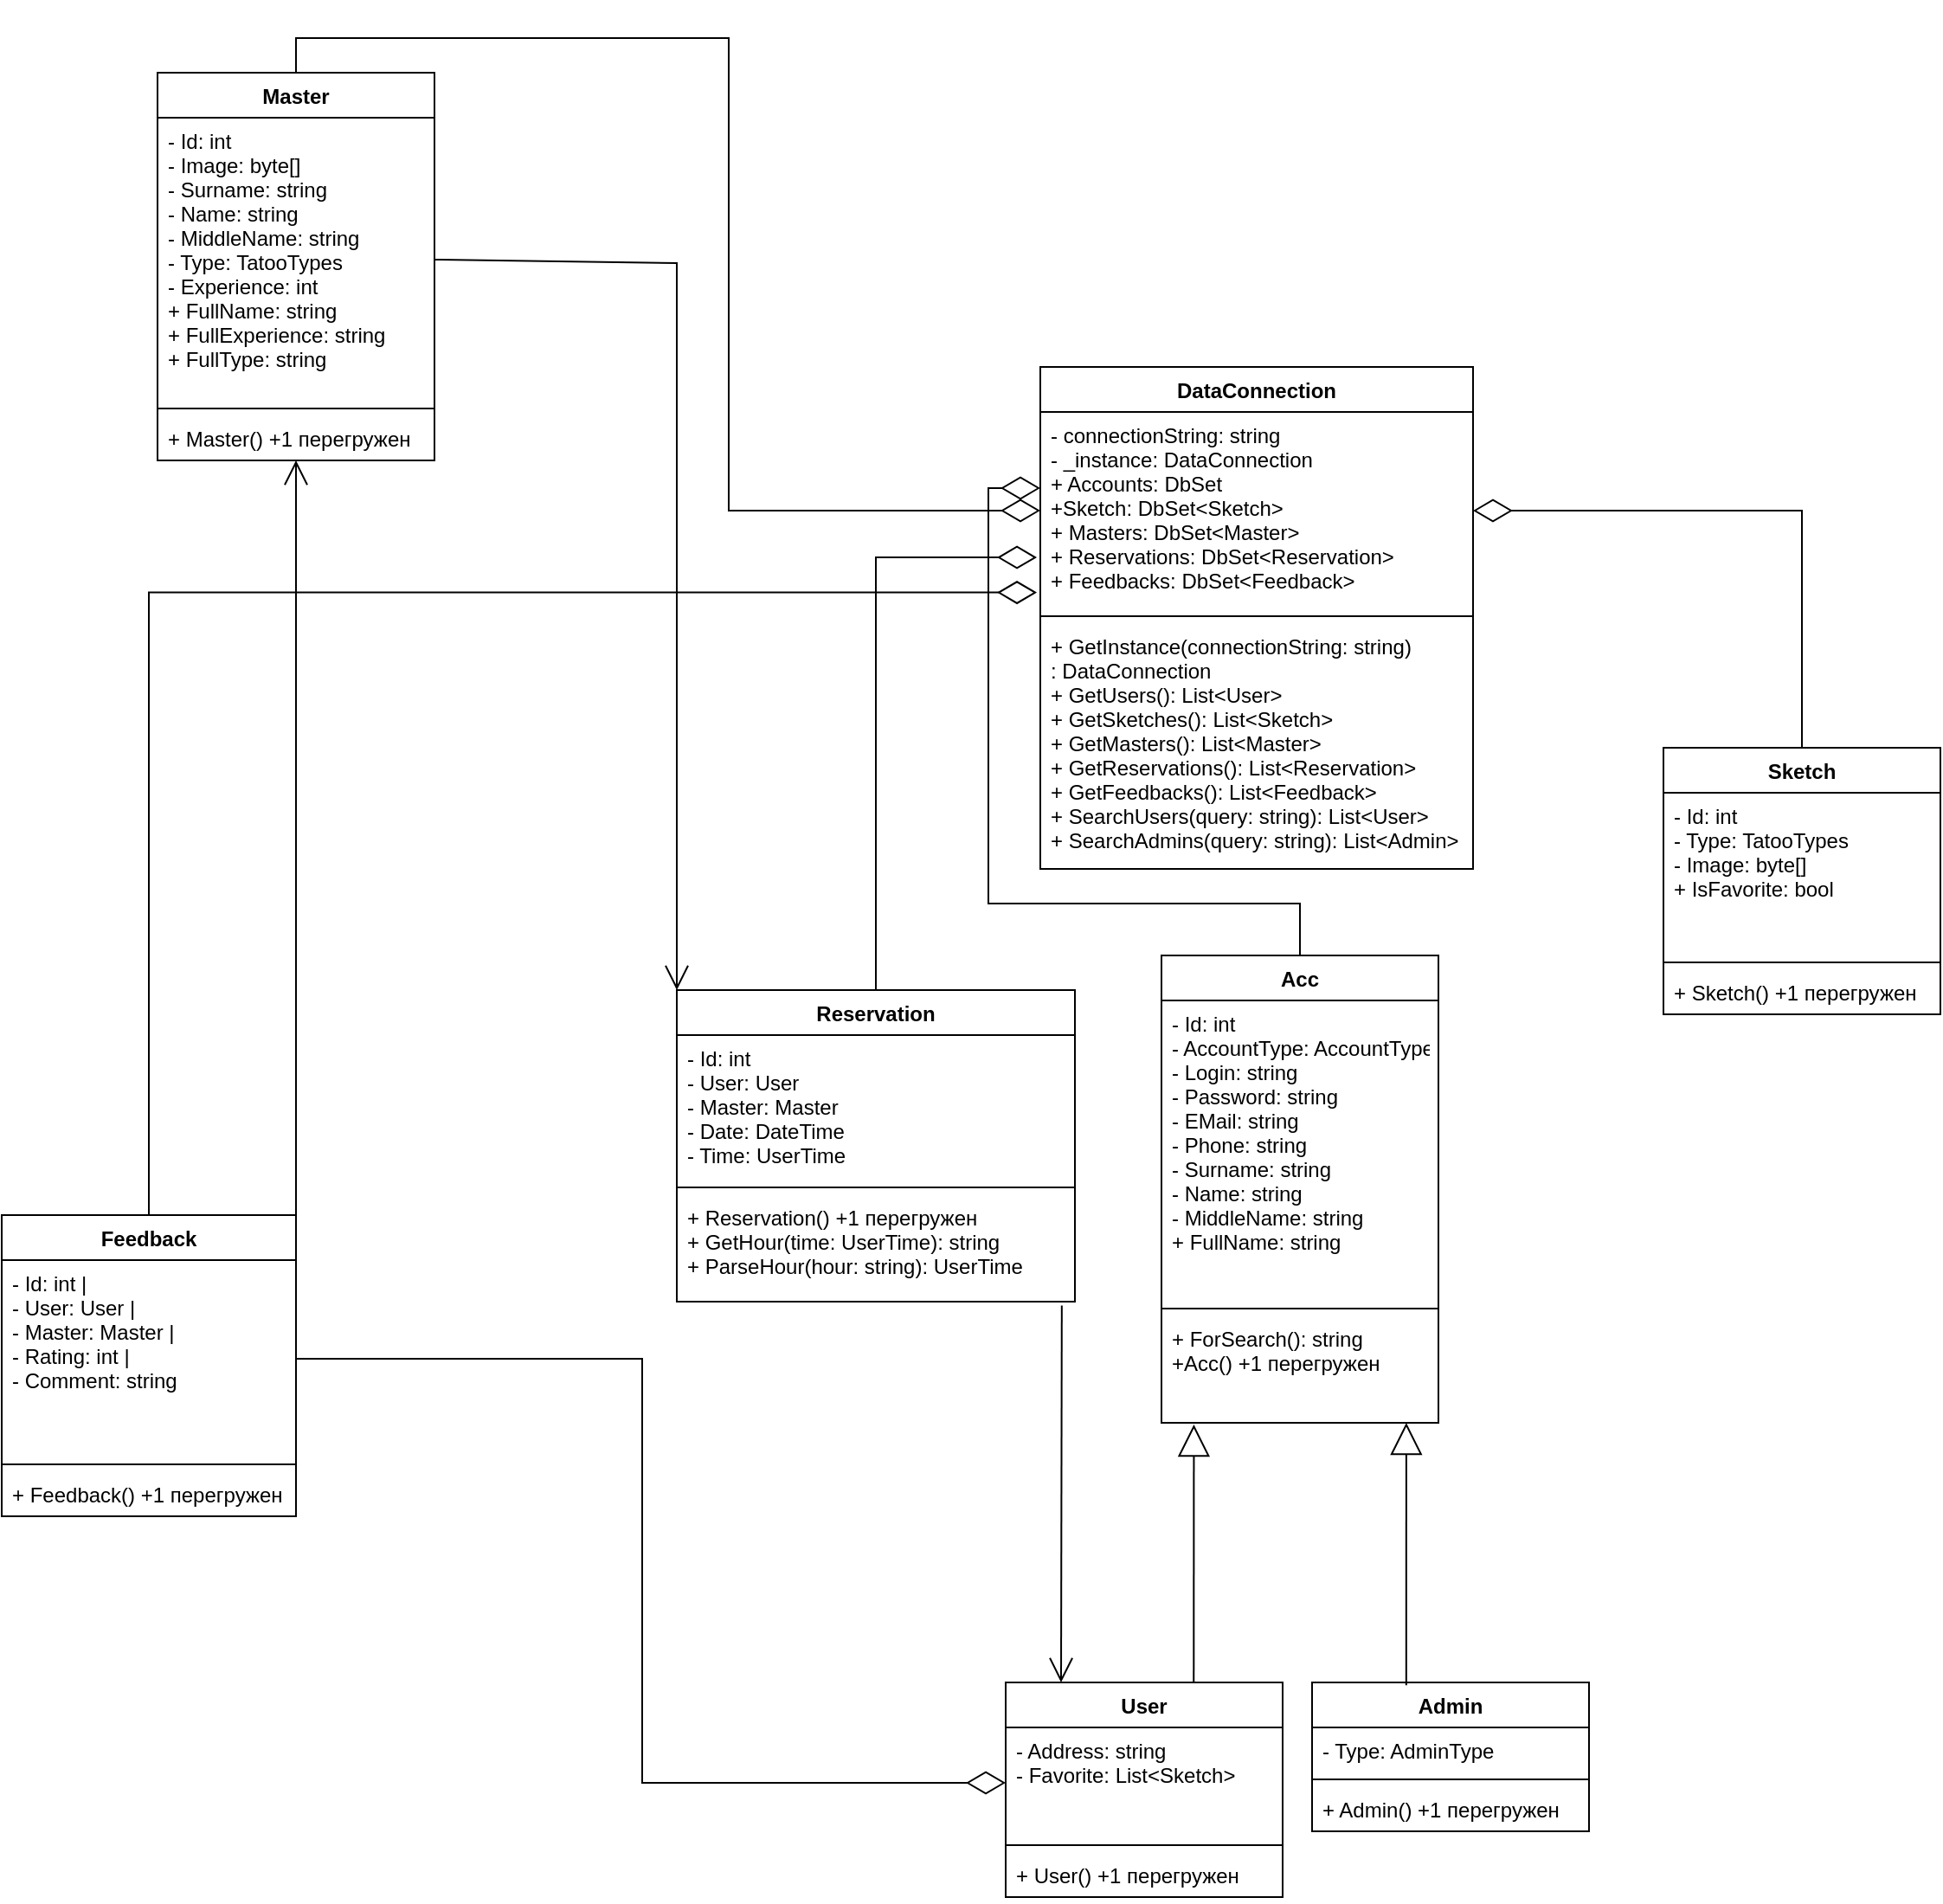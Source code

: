 <mxfile version="20.8.23" type="device" pages="2"><diagram id="C5RBs43oDa-KdzZeNtuy" name="Page-1"><mxGraphModel dx="2472" dy="1098" grid="1" gridSize="10" guides="1" tooltips="1" connect="1" arrows="1" fold="1" page="1" pageScale="1" pageWidth="827" pageHeight="1169" math="0" shadow="0"><root><mxCell id="WIyWlLk6GJQsqaUBKTNV-0"/><mxCell id="WIyWlLk6GJQsqaUBKTNV-1" parent="WIyWlLk6GJQsqaUBKTNV-0"/><mxCell id="MC3SOzoT4DRSixCEslD2-1" value="DataConnection" style="swimlane;fontStyle=1;align=center;verticalAlign=top;childLayout=stackLayout;horizontal=1;startSize=26;horizontalStack=0;resizeParent=1;resizeParentMax=0;resizeLast=0;collapsible=1;marginBottom=0;" vertex="1" parent="WIyWlLk6GJQsqaUBKTNV-1"><mxGeometry x="670" y="340" width="250" height="290" as="geometry"/></mxCell><mxCell id="MC3SOzoT4DRSixCEslD2-2" value=" - connectionString: string&#10;- _instance: DataConnection &#10;+ Accounts: DbSet&#10;+Sketch: DbSet&lt;Sketch&gt;&#10; + Masters: DbSet&lt;Master&gt;&#10;+ Reservations: DbSet&lt;Reservation&gt; &#10;+ Feedbacks: DbSet&lt;Feedback&gt; " style="text;strokeColor=none;fillColor=none;align=left;verticalAlign=top;spacingLeft=4;spacingRight=4;overflow=hidden;rotatable=0;points=[[0,0.5],[1,0.5]];portConstraint=eastwest;" vertex="1" parent="MC3SOzoT4DRSixCEslD2-1"><mxGeometry y="26" width="250" height="114" as="geometry"/></mxCell><mxCell id="MC3SOzoT4DRSixCEslD2-3" value="" style="line;strokeWidth=1;fillColor=none;align=left;verticalAlign=middle;spacingTop=-1;spacingLeft=3;spacingRight=3;rotatable=0;labelPosition=right;points=[];portConstraint=eastwest;strokeColor=inherit;" vertex="1" parent="MC3SOzoT4DRSixCEslD2-1"><mxGeometry y="140" width="250" height="8" as="geometry"/></mxCell><mxCell id="MC3SOzoT4DRSixCEslD2-4" value="+ GetInstance(connectionString: string)&#10;: DataConnection &#10;+ GetUsers(): List&lt;User&gt; &#10;+ GetSketches(): List&lt;Sketch&gt; &#10;+ GetMasters(): List&lt;Master&gt; &#10;+ GetReservations(): List&lt;Reservation&gt;&#10;+ GetFeedbacks(): List&lt;Feedback&gt;&#10;+ SearchUsers(query: string): List&lt;User&gt;&#10;+ SearchAdmins(query: string): List&lt;Admin&gt; " style="text;strokeColor=none;fillColor=none;align=left;verticalAlign=top;spacingLeft=4;spacingRight=4;overflow=hidden;rotatable=0;points=[[0,0.5],[1,0.5]];portConstraint=eastwest;" vertex="1" parent="MC3SOzoT4DRSixCEslD2-1"><mxGeometry y="148" width="250" height="142" as="geometry"/></mxCell><mxCell id="6Q3_wb4uWhZ42XiI83EG-4" value="Reservation" style="swimlane;fontStyle=1;align=center;verticalAlign=top;childLayout=stackLayout;horizontal=1;startSize=26;horizontalStack=0;resizeParent=1;resizeParentMax=0;resizeLast=0;collapsible=1;marginBottom=0;" vertex="1" parent="WIyWlLk6GJQsqaUBKTNV-1"><mxGeometry x="460" y="700" width="230" height="180" as="geometry"/></mxCell><mxCell id="6Q3_wb4uWhZ42XiI83EG-5" value="- Id: int &#10;- User: User &#10;- Master: Master &#10;- Date: DateTime &#10;- Time: UserTime" style="text;strokeColor=none;fillColor=none;align=left;verticalAlign=top;spacingLeft=4;spacingRight=4;overflow=hidden;rotatable=0;points=[[0,0.5],[1,0.5]];portConstraint=eastwest;" vertex="1" parent="6Q3_wb4uWhZ42XiI83EG-4"><mxGeometry y="26" width="230" height="84" as="geometry"/></mxCell><mxCell id="6Q3_wb4uWhZ42XiI83EG-6" value="" style="line;strokeWidth=1;fillColor=none;align=left;verticalAlign=middle;spacingTop=-1;spacingLeft=3;spacingRight=3;rotatable=0;labelPosition=right;points=[];portConstraint=eastwest;strokeColor=inherit;" vertex="1" parent="6Q3_wb4uWhZ42XiI83EG-4"><mxGeometry y="110" width="230" height="8" as="geometry"/></mxCell><mxCell id="6Q3_wb4uWhZ42XiI83EG-7" value="+ Reservation() +1 перегружен&#10;+ GetHour(time: UserTime): string &#10;+ ParseHour(hour: string): UserTime " style="text;strokeColor=none;fillColor=none;align=left;verticalAlign=top;spacingLeft=4;spacingRight=4;overflow=hidden;rotatable=0;points=[[0,0.5],[1,0.5]];portConstraint=eastwest;" vertex="1" parent="6Q3_wb4uWhZ42XiI83EG-4"><mxGeometry y="118" width="230" height="62" as="geometry"/></mxCell><mxCell id="6Q3_wb4uWhZ42XiI83EG-8" value="Feedback" style="swimlane;fontStyle=1;align=center;verticalAlign=top;childLayout=stackLayout;horizontal=1;startSize=26;horizontalStack=0;resizeParent=1;resizeParentMax=0;resizeLast=0;collapsible=1;marginBottom=0;" vertex="1" parent="WIyWlLk6GJQsqaUBKTNV-1"><mxGeometry x="70" y="830" width="170" height="174" as="geometry"/></mxCell><mxCell id="6Q3_wb4uWhZ42XiI83EG-9" value="- Id: int             |&#10;- User: User          |&#10;- Master: Master      |&#10;- Rating: int         |&#10;- Comment: string " style="text;strokeColor=none;fillColor=none;align=left;verticalAlign=top;spacingLeft=4;spacingRight=4;overflow=hidden;rotatable=0;points=[[0,0.5],[1,0.5]];portConstraint=eastwest;" vertex="1" parent="6Q3_wb4uWhZ42XiI83EG-8"><mxGeometry y="26" width="170" height="114" as="geometry"/></mxCell><mxCell id="6Q3_wb4uWhZ42XiI83EG-10" value="" style="line;strokeWidth=1;fillColor=none;align=left;verticalAlign=middle;spacingTop=-1;spacingLeft=3;spacingRight=3;rotatable=0;labelPosition=right;points=[];portConstraint=eastwest;strokeColor=inherit;" vertex="1" parent="6Q3_wb4uWhZ42XiI83EG-8"><mxGeometry y="140" width="170" height="8" as="geometry"/></mxCell><mxCell id="6Q3_wb4uWhZ42XiI83EG-11" value="+ Feedback() +1 перегружен" style="text;strokeColor=none;fillColor=none;align=left;verticalAlign=top;spacingLeft=4;spacingRight=4;overflow=hidden;rotatable=0;points=[[0,0.5],[1,0.5]];portConstraint=eastwest;" vertex="1" parent="6Q3_wb4uWhZ42XiI83EG-8"><mxGeometry y="148" width="170" height="26" as="geometry"/></mxCell><mxCell id="6Q3_wb4uWhZ42XiI83EG-15" value="Master" style="swimlane;fontStyle=1;align=center;verticalAlign=top;childLayout=stackLayout;horizontal=1;startSize=26;horizontalStack=0;resizeParent=1;resizeParentMax=0;resizeLast=0;collapsible=1;marginBottom=0;" vertex="1" parent="WIyWlLk6GJQsqaUBKTNV-1"><mxGeometry x="160" y="170" width="160" height="224" as="geometry"/></mxCell><mxCell id="6Q3_wb4uWhZ42XiI83EG-16" value="- Id: int &#10;- Image: byte[] &#10;- Surname: string &#10;- Name: string &#10;- MiddleName: string &#10;- Type: TatooTypes &#10;- Experience: int&#10;+ FullName: string &#10;+ FullExperience: string&#10;+ FullType: string&#10;" style="text;strokeColor=none;fillColor=none;align=left;verticalAlign=top;spacingLeft=4;spacingRight=4;overflow=hidden;rotatable=0;points=[[0,0.5],[1,0.5]];portConstraint=eastwest;" vertex="1" parent="6Q3_wb4uWhZ42XiI83EG-15"><mxGeometry y="26" width="160" height="164" as="geometry"/></mxCell><mxCell id="6Q3_wb4uWhZ42XiI83EG-17" value="" style="line;strokeWidth=1;fillColor=none;align=left;verticalAlign=middle;spacingTop=-1;spacingLeft=3;spacingRight=3;rotatable=0;labelPosition=right;points=[];portConstraint=eastwest;strokeColor=inherit;" vertex="1" parent="6Q3_wb4uWhZ42XiI83EG-15"><mxGeometry y="190" width="160" height="8" as="geometry"/></mxCell><mxCell id="6Q3_wb4uWhZ42XiI83EG-18" value="+ Master() +1 перегружен" style="text;strokeColor=none;fillColor=none;align=left;verticalAlign=top;spacingLeft=4;spacingRight=4;overflow=hidden;rotatable=0;points=[[0,0.5],[1,0.5]];portConstraint=eastwest;" vertex="1" parent="6Q3_wb4uWhZ42XiI83EG-15"><mxGeometry y="198" width="160" height="26" as="geometry"/></mxCell><mxCell id="6Q3_wb4uWhZ42XiI83EG-19" value="Sketch" style="swimlane;fontStyle=1;align=center;verticalAlign=top;childLayout=stackLayout;horizontal=1;startSize=26;horizontalStack=0;resizeParent=1;resizeParentMax=0;resizeLast=0;collapsible=1;marginBottom=0;" vertex="1" parent="WIyWlLk6GJQsqaUBKTNV-1"><mxGeometry x="1030" y="560" width="160" height="154" as="geometry"/></mxCell><mxCell id="6Q3_wb4uWhZ42XiI83EG-20" value="- Id: int &#10;- Type: TatooTypes&#10;- Image: byte[]&#10;+ IsFavorite: bool" style="text;strokeColor=none;fillColor=none;align=left;verticalAlign=top;spacingLeft=4;spacingRight=4;overflow=hidden;rotatable=0;points=[[0,0.5],[1,0.5]];portConstraint=eastwest;" vertex="1" parent="6Q3_wb4uWhZ42XiI83EG-19"><mxGeometry y="26" width="160" height="94" as="geometry"/></mxCell><mxCell id="6Q3_wb4uWhZ42XiI83EG-21" value="" style="line;strokeWidth=1;fillColor=none;align=left;verticalAlign=middle;spacingTop=-1;spacingLeft=3;spacingRight=3;rotatable=0;labelPosition=right;points=[];portConstraint=eastwest;strokeColor=inherit;" vertex="1" parent="6Q3_wb4uWhZ42XiI83EG-19"><mxGeometry y="120" width="160" height="8" as="geometry"/></mxCell><mxCell id="6Q3_wb4uWhZ42XiI83EG-22" value="+ Sketch() +1 перегружен" style="text;strokeColor=none;fillColor=none;align=left;verticalAlign=top;spacingLeft=4;spacingRight=4;overflow=hidden;rotatable=0;points=[[0,0.5],[1,0.5]];portConstraint=eastwest;" vertex="1" parent="6Q3_wb4uWhZ42XiI83EG-19"><mxGeometry y="128" width="160" height="26" as="geometry"/></mxCell><mxCell id="6Q3_wb4uWhZ42XiI83EG-23" value="Acc" style="swimlane;fontStyle=1;align=center;verticalAlign=top;childLayout=stackLayout;horizontal=1;startSize=26;horizontalStack=0;resizeParent=1;resizeParentMax=0;resizeLast=0;collapsible=1;marginBottom=0;" vertex="1" parent="WIyWlLk6GJQsqaUBKTNV-1"><mxGeometry x="740" y="680" width="160" height="270" as="geometry"/></mxCell><mxCell id="6Q3_wb4uWhZ42XiI83EG-24" value="- Id: int &#10;- AccountType: AccountType &#10;- Login: string &#10;- Password: string &#10;- EMail: string &#10;- Phone: string &#10;- Surname: string &#10;- Name: string &#10;- MiddleName: string&#10;+ FullName: string" style="text;strokeColor=none;fillColor=none;align=left;verticalAlign=top;spacingLeft=4;spacingRight=4;overflow=hidden;rotatable=0;points=[[0,0.5],[1,0.5]];portConstraint=eastwest;" vertex="1" parent="6Q3_wb4uWhZ42XiI83EG-23"><mxGeometry y="26" width="160" height="174" as="geometry"/></mxCell><mxCell id="6Q3_wb4uWhZ42XiI83EG-25" value="" style="line;strokeWidth=1;fillColor=none;align=left;verticalAlign=middle;spacingTop=-1;spacingLeft=3;spacingRight=3;rotatable=0;labelPosition=right;points=[];portConstraint=eastwest;strokeColor=inherit;" vertex="1" parent="6Q3_wb4uWhZ42XiI83EG-23"><mxGeometry y="200" width="160" height="8" as="geometry"/></mxCell><mxCell id="6Q3_wb4uWhZ42XiI83EG-26" value="+ ForSearch(): string&#10;+Acc() +1 перегружен" style="text;strokeColor=none;fillColor=none;align=left;verticalAlign=top;spacingLeft=4;spacingRight=4;overflow=hidden;rotatable=0;points=[[0,0.5],[1,0.5]];portConstraint=eastwest;" vertex="1" parent="6Q3_wb4uWhZ42XiI83EG-23"><mxGeometry y="208" width="160" height="62" as="geometry"/></mxCell><mxCell id="6Q3_wb4uWhZ42XiI83EG-27" value="User" style="swimlane;fontStyle=1;align=center;verticalAlign=top;childLayout=stackLayout;horizontal=1;startSize=26;horizontalStack=0;resizeParent=1;resizeParentMax=0;resizeLast=0;collapsible=1;marginBottom=0;" vertex="1" parent="WIyWlLk6GJQsqaUBKTNV-1"><mxGeometry x="650" y="1100" width="160" height="124" as="geometry"/></mxCell><mxCell id="6Q3_wb4uWhZ42XiI83EG-28" value="- Address: string &#10;- Favorite: List&lt;Sketch&gt;" style="text;strokeColor=none;fillColor=none;align=left;verticalAlign=top;spacingLeft=4;spacingRight=4;overflow=hidden;rotatable=0;points=[[0,0.5],[1,0.5]];portConstraint=eastwest;" vertex="1" parent="6Q3_wb4uWhZ42XiI83EG-27"><mxGeometry y="26" width="160" height="64" as="geometry"/></mxCell><mxCell id="6Q3_wb4uWhZ42XiI83EG-29" value="" style="line;strokeWidth=1;fillColor=none;align=left;verticalAlign=middle;spacingTop=-1;spacingLeft=3;spacingRight=3;rotatable=0;labelPosition=right;points=[];portConstraint=eastwest;strokeColor=inherit;" vertex="1" parent="6Q3_wb4uWhZ42XiI83EG-27"><mxGeometry y="90" width="160" height="8" as="geometry"/></mxCell><mxCell id="6Q3_wb4uWhZ42XiI83EG-30" value="+ User() +1 перегружен" style="text;strokeColor=none;fillColor=none;align=left;verticalAlign=top;spacingLeft=4;spacingRight=4;overflow=hidden;rotatable=0;points=[[0,0.5],[1,0.5]];portConstraint=eastwest;" vertex="1" parent="6Q3_wb4uWhZ42XiI83EG-27"><mxGeometry y="98" width="160" height="26" as="geometry"/></mxCell><mxCell id="6Q3_wb4uWhZ42XiI83EG-31" value="Admin" style="swimlane;fontStyle=1;align=center;verticalAlign=top;childLayout=stackLayout;horizontal=1;startSize=26;horizontalStack=0;resizeParent=1;resizeParentMax=0;resizeLast=0;collapsible=1;marginBottom=0;" vertex="1" parent="WIyWlLk6GJQsqaUBKTNV-1"><mxGeometry x="827" y="1100" width="160" height="86" as="geometry"/></mxCell><mxCell id="6Q3_wb4uWhZ42XiI83EG-32" value=" - Type: AdminType " style="text;strokeColor=none;fillColor=none;align=left;verticalAlign=top;spacingLeft=4;spacingRight=4;overflow=hidden;rotatable=0;points=[[0,0.5],[1,0.5]];portConstraint=eastwest;" vertex="1" parent="6Q3_wb4uWhZ42XiI83EG-31"><mxGeometry y="26" width="160" height="26" as="geometry"/></mxCell><mxCell id="6Q3_wb4uWhZ42XiI83EG-33" value="" style="line;strokeWidth=1;fillColor=none;align=left;verticalAlign=middle;spacingTop=-1;spacingLeft=3;spacingRight=3;rotatable=0;labelPosition=right;points=[];portConstraint=eastwest;strokeColor=inherit;" vertex="1" parent="6Q3_wb4uWhZ42XiI83EG-31"><mxGeometry y="52" width="160" height="8" as="geometry"/></mxCell><mxCell id="6Q3_wb4uWhZ42XiI83EG-34" value="+ Admin() +1 перегружен" style="text;strokeColor=none;fillColor=none;align=left;verticalAlign=top;spacingLeft=4;spacingRight=4;overflow=hidden;rotatable=0;points=[[0,0.5],[1,0.5]];portConstraint=eastwest;" vertex="1" parent="6Q3_wb4uWhZ42XiI83EG-31"><mxGeometry y="60" width="160" height="26" as="geometry"/></mxCell><mxCell id="6Q3_wb4uWhZ42XiI83EG-38" value="" style="endArrow=block;endSize=16;endFill=0;html=1;rounded=0;exitX=0.679;exitY=-0.003;exitDx=0;exitDy=0;exitPerimeter=0;entryX=0.117;entryY=1.016;entryDx=0;entryDy=0;entryPerimeter=0;" edge="1" parent="WIyWlLk6GJQsqaUBKTNV-1" source="6Q3_wb4uWhZ42XiI83EG-27" target="6Q3_wb4uWhZ42XiI83EG-26"><mxGeometry width="160" relative="1" as="geometry"><mxPoint x="209" y="770" as="sourcePoint"/><mxPoint x="760" y="960" as="targetPoint"/></mxGeometry></mxCell><mxCell id="6Q3_wb4uWhZ42XiI83EG-39" value="" style="endArrow=block;endSize=16;endFill=0;html=1;rounded=0;exitX=0.34;exitY=0.019;exitDx=0;exitDy=0;entryX=0.884;entryY=1;entryDx=0;entryDy=0;exitPerimeter=0;entryPerimeter=0;" edge="1" parent="WIyWlLk6GJQsqaUBKTNV-1" source="6Q3_wb4uWhZ42XiI83EG-31" target="6Q3_wb4uWhZ42XiI83EG-26"><mxGeometry width="160" relative="1" as="geometry"><mxPoint x="529" y="1000" as="sourcePoint"/><mxPoint x="609" y="899" as="targetPoint"/></mxGeometry></mxCell><mxCell id="6Q3_wb4uWhZ42XiI83EG-40" value="" style="endArrow=open;endFill=1;endSize=12;html=1;rounded=0;exitX=1;exitY=0.5;exitDx=0;exitDy=0;entryX=0;entryY=0;entryDx=0;entryDy=0;" edge="1" parent="WIyWlLk6GJQsqaUBKTNV-1" source="6Q3_wb4uWhZ42XiI83EG-16" target="6Q3_wb4uWhZ42XiI83EG-4"><mxGeometry width="160" relative="1" as="geometry"><mxPoint x="460" y="480" as="sourcePoint"/><mxPoint x="410" y="710" as="targetPoint"/><Array as="points"><mxPoint x="460" y="280"/></Array></mxGeometry></mxCell><mxCell id="6Q3_wb4uWhZ42XiI83EG-41" value="" style="endArrow=open;endFill=1;endSize=12;html=1;rounded=0;exitX=0.967;exitY=1.036;exitDx=0;exitDy=0;exitPerimeter=0;" edge="1" parent="WIyWlLk6GJQsqaUBKTNV-1" source="6Q3_wb4uWhZ42XiI83EG-7"><mxGeometry width="160" relative="1" as="geometry"><mxPoint x="580" y="420" as="sourcePoint"/><mxPoint x="682" y="1100" as="targetPoint"/></mxGeometry></mxCell><mxCell id="6Q3_wb4uWhZ42XiI83EG-44" value="" style="endArrow=open;endFill=1;endSize=12;html=1;rounded=0;exitX=1;exitY=0;exitDx=0;exitDy=0;" edge="1" parent="WIyWlLk6GJQsqaUBKTNV-1" source="6Q3_wb4uWhZ42XiI83EG-8" target="6Q3_wb4uWhZ42XiI83EG-18"><mxGeometry width="160" relative="1" as="geometry"><mxPoint x="460" y="710" as="sourcePoint"/><mxPoint x="410" y="340" as="targetPoint"/></mxGeometry></mxCell><mxCell id="M3Xp6Tz5kuMCIfI95VH9-0" style="edgeStyle=orthogonalEdgeStyle;rounded=0;orthogonalLoop=1;jettySize=auto;html=1;fontFamily=Helvetica;fontSize=12;fontColor=default;endArrow=diamondThin;endFill=0;endSize=20;exitX=0.5;exitY=0;exitDx=0;exitDy=0;entryX=1;entryY=0.5;entryDx=0;entryDy=0;" edge="1" parent="WIyWlLk6GJQsqaUBKTNV-1" source="6Q3_wb4uWhZ42XiI83EG-19" target="MC3SOzoT4DRSixCEslD2-2"><mxGeometry relative="1" as="geometry"><mxPoint x="1150" y="850" as="sourcePoint"/><mxPoint x="1420" y="330" as="targetPoint"/></mxGeometry></mxCell><mxCell id="M3Xp6Tz5kuMCIfI95VH9-1" style="edgeStyle=orthogonalEdgeStyle;rounded=0;orthogonalLoop=1;jettySize=auto;html=1;entryX=0;entryY=0.386;entryDx=0;entryDy=0;fontFamily=Helvetica;fontSize=12;fontColor=default;endArrow=diamondThin;endFill=0;endSize=20;entryPerimeter=0;exitX=0.5;exitY=0;exitDx=0;exitDy=0;" edge="1" parent="WIyWlLk6GJQsqaUBKTNV-1" source="6Q3_wb4uWhZ42XiI83EG-23" target="MC3SOzoT4DRSixCEslD2-2"><mxGeometry relative="1" as="geometry"><mxPoint x="1160" y="860" as="sourcePoint"/><mxPoint x="1240" y="786" as="targetPoint"/><Array as="points"><mxPoint x="820" y="650"/><mxPoint x="640" y="650"/><mxPoint x="640" y="410"/></Array></mxGeometry></mxCell><mxCell id="M3Xp6Tz5kuMCIfI95VH9-2" style="edgeStyle=orthogonalEdgeStyle;rounded=0;orthogonalLoop=1;jettySize=auto;html=1;entryX=-0.008;entryY=0.737;entryDx=0;entryDy=0;fontFamily=Helvetica;fontSize=12;fontColor=default;endArrow=diamondThin;endFill=0;endSize=20;entryPerimeter=0;exitX=0.5;exitY=0;exitDx=0;exitDy=0;" edge="1" parent="WIyWlLk6GJQsqaUBKTNV-1" source="6Q3_wb4uWhZ42XiI83EG-4" target="MC3SOzoT4DRSixCEslD2-2"><mxGeometry relative="1" as="geometry"><mxPoint x="1170" y="870" as="sourcePoint"/><mxPoint x="1250" y="796" as="targetPoint"/></mxGeometry></mxCell><mxCell id="M3Xp6Tz5kuMCIfI95VH9-3" style="edgeStyle=orthogonalEdgeStyle;rounded=0;orthogonalLoop=1;jettySize=auto;html=1;entryX=0;entryY=0.5;entryDx=0;entryDy=0;fontFamily=Helvetica;fontSize=12;fontColor=default;endArrow=diamondThin;endFill=0;endSize=20;exitX=0.5;exitY=0;exitDx=0;exitDy=0;" edge="1" parent="WIyWlLk6GJQsqaUBKTNV-1" source="6Q3_wb4uWhZ42XiI83EG-15" target="MC3SOzoT4DRSixCEslD2-2"><mxGeometry relative="1" as="geometry"><mxPoint x="1180" y="880" as="sourcePoint"/><mxPoint x="1260" y="806" as="targetPoint"/></mxGeometry></mxCell><mxCell id="M3Xp6Tz5kuMCIfI95VH9-4" style="edgeStyle=orthogonalEdgeStyle;rounded=0;orthogonalLoop=1;jettySize=auto;html=1;entryX=-0.008;entryY=0.915;entryDx=0;entryDy=0;fontFamily=Helvetica;fontSize=12;fontColor=default;endArrow=diamondThin;endFill=0;endSize=20;entryPerimeter=0;exitX=0.5;exitY=0;exitDx=0;exitDy=0;" edge="1" parent="WIyWlLk6GJQsqaUBKTNV-1" source="6Q3_wb4uWhZ42XiI83EG-8" target="MC3SOzoT4DRSixCEslD2-2"><mxGeometry relative="1" as="geometry"><mxPoint x="1190" y="890" as="sourcePoint"/><mxPoint x="1270" y="816" as="targetPoint"/></mxGeometry></mxCell><mxCell id="M3Xp6Tz5kuMCIfI95VH9-5" style="edgeStyle=orthogonalEdgeStyle;rounded=0;orthogonalLoop=1;jettySize=auto;html=1;entryX=0;entryY=0.5;entryDx=0;entryDy=0;fontFamily=Helvetica;fontSize=12;fontColor=default;endArrow=diamondThin;endFill=0;endSize=20;exitX=1;exitY=0.5;exitDx=0;exitDy=0;" edge="1" parent="WIyWlLk6GJQsqaUBKTNV-1" source="6Q3_wb4uWhZ42XiI83EG-9" target="6Q3_wb4uWhZ42XiI83EG-28"><mxGeometry relative="1" as="geometry"><mxPoint x="1200" y="900" as="sourcePoint"/><mxPoint x="1280" y="826" as="targetPoint"/></mxGeometry></mxCell></root></mxGraphModel></diagram><diagram id="PvM4wkh8YhUi_Z-aZI32" name="Страница 4"><mxGraphModel dx="1648" dy="732" grid="1" gridSize="10" guides="1" tooltips="1" connect="1" arrows="1" fold="1" page="1" pageScale="1" pageWidth="827" pageHeight="1169" math="0" shadow="0"><root><mxCell id="0"/><mxCell id="1" parent="0"/><mxCell id="zFrp79yUaDvX8r8P3EsQ-1" value="Клиент" style="shape=umlActor;verticalLabelPosition=bottom;verticalAlign=top;html=1;outlineConnect=0;" vertex="1" parent="1"><mxGeometry x="710" y="700" width="30" height="60" as="geometry"/></mxCell><mxCell id="zFrp79yUaDvX8r8P3EsQ-6" value="Просмотр портфолио мастеров" style="ellipse;whiteSpace=wrap;html=1;" vertex="1" parent="1"><mxGeometry x="670" y="450" width="110" height="60" as="geometry"/></mxCell><mxCell id="zFrp79yUaDvX8r8P3EsQ-7" value="" style="endArrow=none;html=1;rounded=0;entryX=0.5;entryY=1;entryDx=0;entryDy=0;" edge="1" parent="1" target="zFrp79yUaDvX8r8P3EsQ-6"><mxGeometry width="50" height="50" relative="1" as="geometry"><mxPoint x="730" y="590" as="sourcePoint"/><mxPoint x="770" y="490" as="targetPoint"/></mxGeometry></mxCell><mxCell id="zFrp79yUaDvX8r8P3EsQ-9" value="Просмотр эскизов" style="ellipse;whiteSpace=wrap;html=1;" vertex="1" parent="1"><mxGeometry x="920" y="510" width="110" height="60" as="geometry"/></mxCell><mxCell id="zFrp79yUaDvX8r8P3EsQ-11" value="" style="endArrow=none;html=1;rounded=0;entryX=0;entryY=1;entryDx=0;entryDy=0;" edge="1" parent="1" target="zFrp79yUaDvX8r8P3EsQ-9"><mxGeometry width="50" height="50" relative="1" as="geometry"><mxPoint x="740" y="600" as="sourcePoint"/><mxPoint x="840" y="590" as="targetPoint"/></mxGeometry></mxCell><mxCell id="zFrp79yUaDvX8r8P3EsQ-15" value="Запись на сеанс" style="ellipse;whiteSpace=wrap;html=1;" vertex="1" parent="1"><mxGeometry x="670" y="360" width="110" height="60" as="geometry"/></mxCell><mxCell id="zFrp79yUaDvX8r8P3EsQ-16" value="" style="endArrow=none;html=1;rounded=0;exitX=0.5;exitY=0;exitDx=0;exitDy=0;" edge="1" parent="1" source="zFrp79yUaDvX8r8P3EsQ-6" target="zFrp79yUaDvX8r8P3EsQ-15"><mxGeometry width="50" height="50" relative="1" as="geometry"><mxPoint x="760" y="650" as="sourcePoint"/><mxPoint x="920" y="710" as="targetPoint"/></mxGeometry></mxCell><mxCell id="zFrp79yUaDvX8r8P3EsQ-17" value="Удаление записи" style="ellipse;whiteSpace=wrap;html=1;" vertex="1" parent="1"><mxGeometry x="620" y="260" width="110" height="60" as="geometry"/></mxCell><mxCell id="zFrp79yUaDvX8r8P3EsQ-18" value="" style="endArrow=none;html=1;rounded=0;exitX=0.5;exitY=0;exitDx=0;exitDy=0;entryX=0.5;entryY=1;entryDx=0;entryDy=0;" edge="1" parent="1" source="zFrp79yUaDvX8r8P3EsQ-15" target="zFrp79yUaDvX8r8P3EsQ-17"><mxGeometry width="50" height="50" relative="1" as="geometry"><mxPoint x="922.5" y="710" as="sourcePoint"/><mxPoint x="790" y="300" as="targetPoint"/></mxGeometry></mxCell><mxCell id="zFrp79yUaDvX8r8P3EsQ-22" value="Добавление в избранное" style="ellipse;whiteSpace=wrap;html=1;" vertex="1" parent="1"><mxGeometry x="980" y="420" width="110" height="60" as="geometry"/></mxCell><mxCell id="zFrp79yUaDvX8r8P3EsQ-23" value="" style="endArrow=none;html=1;rounded=0;exitX=0.5;exitY=0;exitDx=0;exitDy=0;entryX=0.5;entryY=1;entryDx=0;entryDy=0;" edge="1" parent="1" source="zFrp79yUaDvX8r8P3EsQ-9" target="zFrp79yUaDvX8r8P3EsQ-22"><mxGeometry width="50" height="50" relative="1" as="geometry"><mxPoint x="875" y="460" as="sourcePoint"/><mxPoint x="901" y="409" as="targetPoint"/></mxGeometry></mxCell><mxCell id="zFrp79yUaDvX8r8P3EsQ-24" value="" style="endArrow=none;html=1;rounded=0;exitX=1;exitY=0.5;exitDx=0;exitDy=0;entryX=0.5;entryY=1;entryDx=0;entryDy=0;" edge="1" parent="1" source="zFrp79yUaDvX8r8P3EsQ-9" target="zFrp79yUaDvX8r8P3EsQ-27"><mxGeometry width="50" height="50" relative="1" as="geometry"><mxPoint x="885" y="470" as="sourcePoint"/><mxPoint x="911" y="419" as="targetPoint"/></mxGeometry></mxCell><mxCell id="zFrp79yUaDvX8r8P3EsQ-25" value="" style="endArrow=none;html=1;rounded=0;exitX=0;exitY=1;exitDx=0;exitDy=0;entryX=0.5;entryY=0;entryDx=0;entryDy=0;" edge="1" parent="1" source="zFrp79yUaDvX8r8P3EsQ-26" target="zFrp79yUaDvX8r8P3EsQ-22"><mxGeometry width="50" height="50" relative="1" as="geometry"><mxPoint x="895" y="480" as="sourcePoint"/><mxPoint x="921" y="429" as="targetPoint"/></mxGeometry></mxCell><mxCell id="zFrp79yUaDvX8r8P3EsQ-26" value="Удаление из избранного" style="ellipse;whiteSpace=wrap;html=1;" vertex="1" parent="1"><mxGeometry x="1050" y="330" width="110" height="60" as="geometry"/></mxCell><mxCell id="zFrp79yUaDvX8r8P3EsQ-27" value="Фильтрация по стилю" style="ellipse;whiteSpace=wrap;html=1;" vertex="1" parent="1"><mxGeometry x="1120" y="440" width="110" height="60" as="geometry"/></mxCell><mxCell id="zFrp79yUaDvX8r8P3EsQ-29" value="Добавление отзыва" style="ellipse;whiteSpace=wrap;html=1;" vertex="1" parent="1"><mxGeometry x="480" y="470" width="110" height="60" as="geometry"/></mxCell><mxCell id="zFrp79yUaDvX8r8P3EsQ-30" value="Просмотр отзывов" style="ellipse;whiteSpace=wrap;html=1;" vertex="1" parent="1"><mxGeometry x="490" y="370" width="110" height="60" as="geometry"/></mxCell><mxCell id="zFrp79yUaDvX8r8P3EsQ-32" value="" style="endArrow=none;html=1;rounded=0;entryX=1;entryY=0.5;entryDx=0;entryDy=0;exitX=0;exitY=0.5;exitDx=0;exitDy=0;" edge="1" parent="1" source="zFrp79yUaDvX8r8P3EsQ-6" target="zFrp79yUaDvX8r8P3EsQ-30"><mxGeometry width="50" height="50" relative="1" as="geometry"><mxPoint x="740" y="600" as="sourcePoint"/><mxPoint x="735" y="520" as="targetPoint"/></mxGeometry></mxCell><mxCell id="zFrp79yUaDvX8r8P3EsQ-33" value="" style="endArrow=none;html=1;rounded=0;entryX=1;entryY=0.5;entryDx=0;entryDy=0;exitX=0;exitY=0.5;exitDx=0;exitDy=0;" edge="1" parent="1" source="zFrp79yUaDvX8r8P3EsQ-6" target="zFrp79yUaDvX8r8P3EsQ-29"><mxGeometry width="50" height="50" relative="1" as="geometry"><mxPoint x="660" y="490" as="sourcePoint"/><mxPoint x="745" y="530" as="targetPoint"/></mxGeometry></mxCell><mxCell id="zFrp79yUaDvX8r8P3EsQ-34" value="Запись на сеанс" style="ellipse;whiteSpace=wrap;html=1;" vertex="1" parent="1"><mxGeometry x="530" y="600" width="110" height="60" as="geometry"/></mxCell><mxCell id="zFrp79yUaDvX8r8P3EsQ-35" value="" style="endArrow=none;html=1;rounded=0;" edge="1" parent="1" target="zFrp79yUaDvX8r8P3EsQ-34"><mxGeometry width="50" height="50" relative="1" as="geometry"><mxPoint x="700" y="610" as="sourcePoint"/><mxPoint x="790" y="1010" as="targetPoint"/></mxGeometry></mxCell><mxCell id="zFrp79yUaDvX8r8P3EsQ-36" value="Удаление записи" style="ellipse;whiteSpace=wrap;html=1;" vertex="1" parent="1"><mxGeometry x="400" y="560" width="110" height="60" as="geometry"/></mxCell><mxCell id="zFrp79yUaDvX8r8P3EsQ-37" value="" style="endArrow=none;html=1;rounded=0;exitX=0;exitY=0.5;exitDx=0;exitDy=0;entryX=0.5;entryY=1;entryDx=0;entryDy=0;" edge="1" parent="1" source="zFrp79yUaDvX8r8P3EsQ-34" target="zFrp79yUaDvX8r8P3EsQ-36"><mxGeometry width="50" height="50" relative="1" as="geometry"><mxPoint x="792.5" y="1010" as="sourcePoint"/><mxPoint x="660" y="600" as="targetPoint"/></mxGeometry></mxCell><mxCell id="zFrp79yUaDvX8r8P3EsQ-38" value="Просмотр личных записей" style="ellipse;whiteSpace=wrap;html=1;" vertex="1" parent="1"><mxGeometry x="850" y="610" width="110" height="60" as="geometry"/></mxCell><mxCell id="zFrp79yUaDvX8r8P3EsQ-39" value="" style="endArrow=none;html=1;rounded=0;entryX=-0.022;entryY=0.36;entryDx=0;entryDy=0;entryPerimeter=0;" edge="1" parent="1" target="zFrp79yUaDvX8r8P3EsQ-38"><mxGeometry width="50" height="50" relative="1" as="geometry"><mxPoint x="750" y="610" as="sourcePoint"/><mxPoint x="806" y="571" as="targetPoint"/></mxGeometry></mxCell><mxCell id="zFrp79yUaDvX8r8P3EsQ-40" value="Фильтрация по стилю" style="ellipse;whiteSpace=wrap;html=1;" vertex="1" parent="1"><mxGeometry x="827" y="420" width="110" height="60" as="geometry"/></mxCell><mxCell id="zFrp79yUaDvX8r8P3EsQ-41" value="" style="endArrow=none;html=1;rounded=0;exitX=1;exitY=0.5;exitDx=0;exitDy=0;entryX=0;entryY=0.5;entryDx=0;entryDy=0;" edge="1" parent="1" source="zFrp79yUaDvX8r8P3EsQ-6" target="zFrp79yUaDvX8r8P3EsQ-40"><mxGeometry width="50" height="50" relative="1" as="geometry"><mxPoint x="985" y="520" as="sourcePoint"/><mxPoint x="1045" y="490" as="targetPoint"/></mxGeometry></mxCell><mxCell id="zFrp79yUaDvX8r8P3EsQ-42" value="Авторизация/регистрация" style="ellipse;whiteSpace=wrap;html=1;" vertex="1" parent="1"><mxGeometry x="670" y="590" width="110" height="60" as="geometry"/></mxCell><mxCell id="zFrp79yUaDvX8r8P3EsQ-43" value="" style="endArrow=none;html=1;rounded=0;exitX=0.5;exitY=0;exitDx=0;exitDy=0;exitPerimeter=0;entryX=0.61;entryY=0.98;entryDx=0;entryDy=0;entryPerimeter=0;" edge="1" parent="1" source="zFrp79yUaDvX8r8P3EsQ-1" target="zFrp79yUaDvX8r8P3EsQ-42"><mxGeometry width="50" height="50" relative="1" as="geometry"><mxPoint x="740" y="600" as="sourcePoint"/><mxPoint x="725" y="650" as="targetPoint"/></mxGeometry></mxCell></root></mxGraphModel></diagram></mxfile>